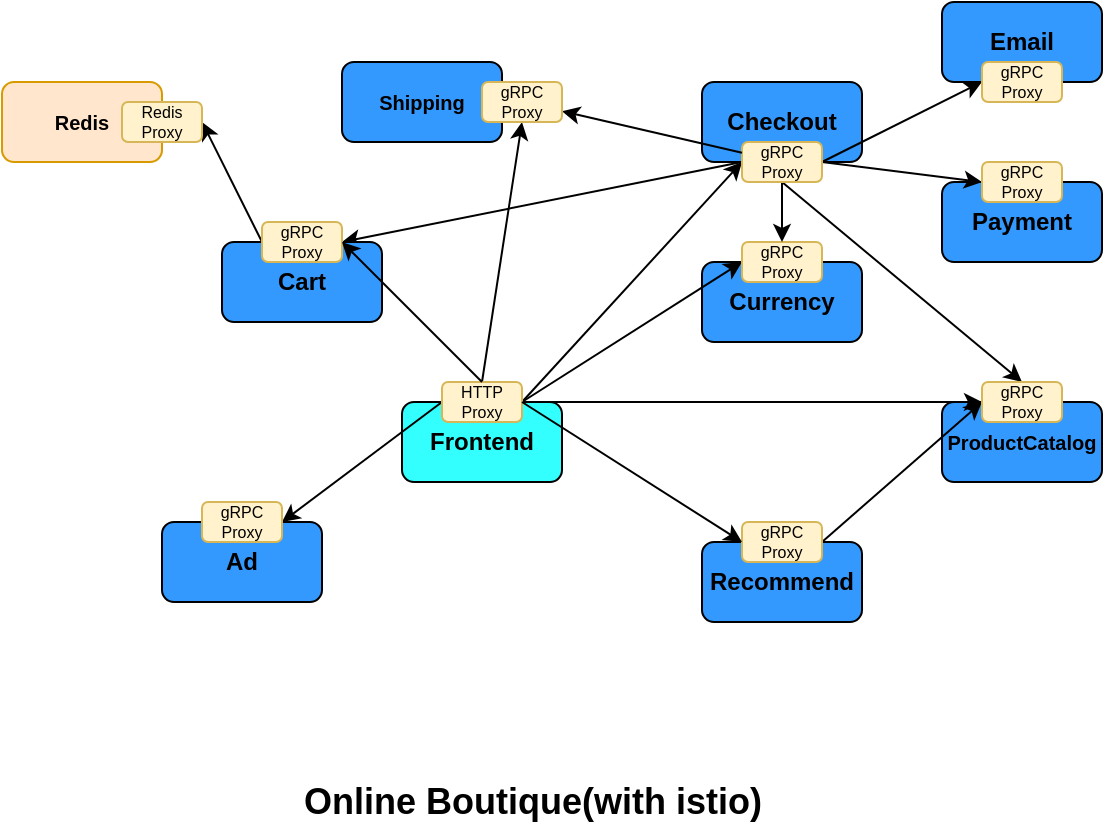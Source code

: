 <mxfile version="15.4.0" type="device"><diagram id="zeuhaIBMWXCCSv0ryQVd" name="Page-1"><mxGraphModel dx="1033" dy="633" grid="1" gridSize="10" guides="1" tooltips="1" connect="1" arrows="1" fold="1" page="1" pageScale="1" pageWidth="850" pageHeight="1100" math="0" shadow="0"><root><mxCell id="0"/><mxCell id="1" parent="0"/><mxCell id="c8qo1Mp7rLWz-56YbiCK-10" value="&lt;b&gt;Frontend&lt;/b&gt;" style="rounded=1;whiteSpace=wrap;html=1;fillColor=#33FFFF;" vertex="1" parent="1"><mxGeometry x="360" y="430" width="80" height="40" as="geometry"/></mxCell><mxCell id="c8qo1Mp7rLWz-56YbiCK-1" value="&lt;b&gt;&lt;font style=&quot;font-size: 10px&quot;&gt;ProductCatalog&lt;/font&gt;&lt;/b&gt;" style="rounded=1;whiteSpace=wrap;html=1;fillColor=#3399FF;" vertex="1" parent="1"><mxGeometry x="630" y="430" width="80" height="40" as="geometry"/></mxCell><mxCell id="c8qo1Mp7rLWz-56YbiCK-2" value="&lt;b&gt;&lt;font style=&quot;font-size: 12px&quot;&gt;Currency&lt;/font&gt;&lt;/b&gt;" style="rounded=1;whiteSpace=wrap;html=1;fillColor=#3399FF;" vertex="1" parent="1"><mxGeometry x="510" y="360" width="80" height="40" as="geometry"/></mxCell><mxCell id="c8qo1Mp7rLWz-56YbiCK-3" value="&lt;b&gt;&lt;font style=&quot;font-size: 10px&quot;&gt;Shipping&lt;/font&gt;&lt;/b&gt;" style="rounded=1;whiteSpace=wrap;html=1;fillColor=#3399FF;" vertex="1" parent="1"><mxGeometry x="330" y="260" width="80" height="40" as="geometry"/></mxCell><mxCell id="c8qo1Mp7rLWz-56YbiCK-4" value="&lt;b&gt;Email&lt;/b&gt;" style="rounded=1;whiteSpace=wrap;html=1;fillColor=#3399FF;" vertex="1" parent="1"><mxGeometry x="630" y="230" width="80" height="40" as="geometry"/></mxCell><mxCell id="c8qo1Mp7rLWz-56YbiCK-5" value="&lt;b&gt;Payment&lt;/b&gt;" style="rounded=1;whiteSpace=wrap;html=1;fillColor=#3399FF;" vertex="1" parent="1"><mxGeometry x="630" y="320" width="80" height="40" as="geometry"/></mxCell><mxCell id="c8qo1Mp7rLWz-56YbiCK-6" value="&lt;b&gt;Checkout&lt;/b&gt;" style="rounded=1;whiteSpace=wrap;html=1;fillColor=#3399FF;" vertex="1" parent="1"><mxGeometry x="510" y="270" width="80" height="40" as="geometry"/></mxCell><mxCell id="c8qo1Mp7rLWz-56YbiCK-7" style="edgeStyle=none;rounded=0;orthogonalLoop=1;jettySize=auto;html=1;exitX=0.75;exitY=0;exitDx=0;exitDy=0;entryX=0;entryY=0.5;entryDx=0;entryDy=0;" edge="1" parent="1" source="c8qo1Mp7rLWz-56YbiCK-10" target="c8qo1Mp7rLWz-56YbiCK-36"><mxGeometry relative="1" as="geometry"/></mxCell><mxCell id="c8qo1Mp7rLWz-56YbiCK-8" style="edgeStyle=none;rounded=0;orthogonalLoop=1;jettySize=auto;html=1;exitX=0.75;exitY=0;exitDx=0;exitDy=0;entryX=0;entryY=0.5;entryDx=0;entryDy=0;" edge="1" parent="1" source="c8qo1Mp7rLWz-56YbiCK-10" target="c8qo1Mp7rLWz-56YbiCK-35"><mxGeometry relative="1" as="geometry"/></mxCell><mxCell id="c8qo1Mp7rLWz-56YbiCK-9" style="edgeStyle=none;rounded=0;orthogonalLoop=1;jettySize=auto;html=1;exitX=1;exitY=0.5;exitDx=0;exitDy=0;entryX=0;entryY=0.5;entryDx=0;entryDy=0;startArrow=none;" edge="1" parent="1" source="c8qo1Mp7rLWz-56YbiCK-38" target="c8qo1Mp7rLWz-56YbiCK-17"><mxGeometry relative="1" as="geometry"/></mxCell><mxCell id="c8qo1Mp7rLWz-56YbiCK-68" style="edgeStyle=none;rounded=0;orthogonalLoop=1;jettySize=auto;html=1;exitX=0.25;exitY=0;exitDx=0;exitDy=0;startArrow=none;startFill=0;endArrow=classic;endFill=1;entryX=0.75;entryY=0;entryDx=0;entryDy=0;" edge="1" parent="1" source="c8qo1Mp7rLWz-56YbiCK-10" target="c8qo1Mp7rLWz-56YbiCK-55"><mxGeometry relative="1" as="geometry"/></mxCell><mxCell id="c8qo1Mp7rLWz-56YbiCK-11" style="rounded=0;orthogonalLoop=1;jettySize=auto;html=1;exitX=0.75;exitY=1;exitDx=0;exitDy=0;entryX=0;entryY=0.5;entryDx=0;entryDy=0;" edge="1" parent="1" source="c8qo1Mp7rLWz-56YbiCK-6" target="c8qo1Mp7rLWz-56YbiCK-40"><mxGeometry relative="1" as="geometry"/></mxCell><mxCell id="c8qo1Mp7rLWz-56YbiCK-12" style="edgeStyle=none;rounded=0;orthogonalLoop=1;jettySize=auto;html=1;exitX=1;exitY=0.5;exitDx=0;exitDy=0;entryX=0;entryY=0.5;entryDx=0;entryDy=0;" edge="1" parent="1" source="c8qo1Mp7rLWz-56YbiCK-36" target="c8qo1Mp7rLWz-56YbiCK-41"><mxGeometry relative="1" as="geometry"/></mxCell><mxCell id="c8qo1Mp7rLWz-56YbiCK-67" style="edgeStyle=none;rounded=0;orthogonalLoop=1;jettySize=auto;html=1;exitX=0.75;exitY=0;exitDx=0;exitDy=0;entryX=0.25;entryY=0;entryDx=0;entryDy=0;startArrow=none;startFill=0;endArrow=classic;endFill=1;" edge="1" parent="1" source="c8qo1Mp7rLWz-56YbiCK-17" target="c8qo1Mp7rLWz-56YbiCK-1"><mxGeometry relative="1" as="geometry"/></mxCell><mxCell id="c8qo1Mp7rLWz-56YbiCK-17" value="&lt;b&gt;Recommend&lt;/b&gt;" style="rounded=1;whiteSpace=wrap;html=1;fillColor=#3399FF;" vertex="1" parent="1"><mxGeometry x="510" y="500" width="80" height="40" as="geometry"/></mxCell><mxCell id="c8qo1Mp7rLWz-56YbiCK-32" value="&lt;font style=&quot;font-size: 18px&quot;&gt;&lt;b&gt;Online Boutique(with istio)&lt;/b&gt;&lt;/font&gt;" style="text;html=1;align=center;verticalAlign=middle;resizable=0;points=[];autosize=1;strokeColor=none;fillColor=none;" vertex="1" parent="1"><mxGeometry x="305" y="620" width="240" height="20" as="geometry"/></mxCell><mxCell id="c8qo1Mp7rLWz-56YbiCK-33" style="rounded=0;orthogonalLoop=1;jettySize=auto;html=1;exitX=1;exitY=0.5;exitDx=0;exitDy=0;entryX=0;entryY=0.5;entryDx=0;entryDy=0;" edge="1" parent="1" source="c8qo1Mp7rLWz-56YbiCK-34" target="c8qo1Mp7rLWz-56YbiCK-37"><mxGeometry relative="1" as="geometry"/></mxCell><mxCell id="c8qo1Mp7rLWz-56YbiCK-63" style="edgeStyle=none;rounded=0;orthogonalLoop=1;jettySize=auto;html=1;exitX=0.5;exitY=0;exitDx=0;exitDy=0;entryX=0.5;entryY=1;entryDx=0;entryDy=0;startArrow=none;startFill=0;endArrow=classic;endFill=1;" edge="1" parent="1" source="c8qo1Mp7rLWz-56YbiCK-34" target="c8qo1Mp7rLWz-56YbiCK-42"><mxGeometry relative="1" as="geometry"/></mxCell><mxCell id="c8qo1Mp7rLWz-56YbiCK-34" value="&lt;font style=&quot;font-size: 8px&quot;&gt;HTTP Proxy&lt;/font&gt;" style="rounded=1;whiteSpace=wrap;html=1;fontSize=7;fillColor=#fff2cc;strokeColor=#d6b656;" vertex="1" parent="1"><mxGeometry x="380" y="420" width="40" height="20" as="geometry"/></mxCell><mxCell id="c8qo1Mp7rLWz-56YbiCK-35" value="&lt;font style=&quot;font-size: 8px&quot;&gt;gRPC Proxy&lt;/font&gt;" style="rounded=1;whiteSpace=wrap;html=1;fontSize=7;fillColor=#fff2cc;strokeColor=#d6b656;" vertex="1" parent="1"><mxGeometry x="530" y="350" width="40" height="20" as="geometry"/></mxCell><mxCell id="c8qo1Mp7rLWz-56YbiCK-65" style="edgeStyle=none;rounded=0;orthogonalLoop=1;jettySize=auto;html=1;exitX=0.5;exitY=1;exitDx=0;exitDy=0;entryX=0.5;entryY=0;entryDx=0;entryDy=0;startArrow=none;startFill=0;endArrow=classic;endFill=1;" edge="1" parent="1" source="c8qo1Mp7rLWz-56YbiCK-36" target="c8qo1Mp7rLWz-56YbiCK-37"><mxGeometry relative="1" as="geometry"/></mxCell><mxCell id="c8qo1Mp7rLWz-56YbiCK-66" style="edgeStyle=none;rounded=0;orthogonalLoop=1;jettySize=auto;html=1;exitX=0.5;exitY=1;exitDx=0;exitDy=0;entryX=0.5;entryY=0;entryDx=0;entryDy=0;startArrow=none;startFill=0;endArrow=classic;endFill=1;" edge="1" parent="1" source="c8qo1Mp7rLWz-56YbiCK-36" target="c8qo1Mp7rLWz-56YbiCK-35"><mxGeometry relative="1" as="geometry"/></mxCell><mxCell id="c8qo1Mp7rLWz-56YbiCK-72" style="edgeStyle=none;rounded=0;orthogonalLoop=1;jettySize=auto;html=1;exitX=0;exitY=0.5;exitDx=0;exitDy=0;entryX=1;entryY=0.5;entryDx=0;entryDy=0;startArrow=none;startFill=0;endArrow=classic;endFill=1;" edge="1" parent="1" source="c8qo1Mp7rLWz-56YbiCK-36" target="c8qo1Mp7rLWz-56YbiCK-71"><mxGeometry relative="1" as="geometry"/></mxCell><mxCell id="c8qo1Mp7rLWz-56YbiCK-36" value="&lt;font style=&quot;font-size: 8px&quot;&gt;gRPC Proxy&lt;/font&gt;" style="rounded=1;whiteSpace=wrap;html=1;fontSize=7;fillColor=#fff2cc;strokeColor=#d6b656;" vertex="1" parent="1"><mxGeometry x="530" y="300" width="40" height="20" as="geometry"/></mxCell><mxCell id="c8qo1Mp7rLWz-56YbiCK-37" value="&lt;font style=&quot;font-size: 8px&quot;&gt;gRPC Proxy&lt;/font&gt;" style="rounded=1;whiteSpace=wrap;html=1;fontSize=7;fillColor=#fff2cc;strokeColor=#d6b656;" vertex="1" parent="1"><mxGeometry x="650" y="420" width="40" height="20" as="geometry"/></mxCell><mxCell id="c8qo1Mp7rLWz-56YbiCK-38" value="&lt;font style=&quot;font-size: 8px&quot;&gt;gRPC Proxy&lt;/font&gt;" style="rounded=1;whiteSpace=wrap;html=1;fontSize=7;fillColor=#fff2cc;strokeColor=#d6b656;" vertex="1" parent="1"><mxGeometry x="530" y="490" width="40" height="20" as="geometry"/></mxCell><mxCell id="c8qo1Mp7rLWz-56YbiCK-39" value="" style="edgeStyle=none;rounded=0;orthogonalLoop=1;jettySize=auto;html=1;exitX=0.75;exitY=0;exitDx=0;exitDy=0;endArrow=classic;entryX=0;entryY=0.5;entryDx=0;entryDy=0;endFill=1;" edge="1" parent="1" source="c8qo1Mp7rLWz-56YbiCK-10" target="c8qo1Mp7rLWz-56YbiCK-38"><mxGeometry relative="1" as="geometry"><mxPoint x="440" y="450" as="sourcePoint"/><mxPoint x="480" y="570" as="targetPoint"/></mxGeometry></mxCell><mxCell id="c8qo1Mp7rLWz-56YbiCK-40" value="&lt;font style=&quot;font-size: 8px&quot;&gt;gRPC Proxy&lt;/font&gt;" style="rounded=1;whiteSpace=wrap;html=1;fontSize=7;fillColor=#fff2cc;strokeColor=#d6b656;" vertex="1" parent="1"><mxGeometry x="650" y="260" width="40" height="20" as="geometry"/></mxCell><mxCell id="c8qo1Mp7rLWz-56YbiCK-41" value="&lt;font style=&quot;font-size: 8px&quot;&gt;gRPC Proxy&lt;/font&gt;" style="rounded=1;whiteSpace=wrap;html=1;fontSize=7;fillColor=#fff2cc;strokeColor=#d6b656;" vertex="1" parent="1"><mxGeometry x="650" y="310" width="40" height="20" as="geometry"/></mxCell><mxCell id="c8qo1Mp7rLWz-56YbiCK-62" value="" style="edgeStyle=none;rounded=0;orthogonalLoop=1;jettySize=auto;html=1;startArrow=classic;startFill=1;endArrow=none;endFill=0;" edge="1" parent="1" source="c8qo1Mp7rLWz-56YbiCK-42" target="c8qo1Mp7rLWz-56YbiCK-36"><mxGeometry relative="1" as="geometry"/></mxCell><mxCell id="c8qo1Mp7rLWz-56YbiCK-42" value="&lt;font style=&quot;font-size: 8px&quot;&gt;gRPC Proxy&lt;/font&gt;" style="rounded=1;whiteSpace=wrap;html=1;fontSize=7;fillColor=#fff2cc;strokeColor=#d6b656;" vertex="1" parent="1"><mxGeometry x="400" y="270" width="40" height="20" as="geometry"/></mxCell><mxCell id="c8qo1Mp7rLWz-56YbiCK-55" value="&lt;b&gt;Ad&lt;/b&gt;" style="rounded=1;whiteSpace=wrap;html=1;fillColor=#3399FF;" vertex="1" parent="1"><mxGeometry x="240" y="490" width="80" height="40" as="geometry"/></mxCell><mxCell id="c8qo1Mp7rLWz-56YbiCK-58" value="&lt;font style=&quot;font-size: 8px&quot;&gt;gRPC Proxy&lt;/font&gt;" style="rounded=1;whiteSpace=wrap;html=1;fontSize=7;fillColor=#fff2cc;strokeColor=#d6b656;" vertex="1" parent="1"><mxGeometry x="260" y="480" width="40" height="20" as="geometry"/></mxCell><mxCell id="c8qo1Mp7rLWz-56YbiCK-69" value="&lt;b&gt;&lt;font style=&quot;font-size: 12px&quot;&gt;Cart&lt;/font&gt;&lt;/b&gt;" style="rounded=1;whiteSpace=wrap;html=1;fillColor=#3399FF;" vertex="1" parent="1"><mxGeometry x="270" y="350" width="80" height="40" as="geometry"/></mxCell><mxCell id="c8qo1Mp7rLWz-56YbiCK-75" style="edgeStyle=none;rounded=0;orthogonalLoop=1;jettySize=auto;html=1;exitX=0;exitY=0.5;exitDx=0;exitDy=0;startArrow=none;startFill=0;endArrow=classic;endFill=1;entryX=1;entryY=0.5;entryDx=0;entryDy=0;" edge="1" parent="1" source="c8qo1Mp7rLWz-56YbiCK-71" target="c8qo1Mp7rLWz-56YbiCK-76"><mxGeometry relative="1" as="geometry"><mxPoint x="270" y="310" as="targetPoint"/></mxGeometry></mxCell><mxCell id="c8qo1Mp7rLWz-56YbiCK-71" value="&lt;font style=&quot;font-size: 8px&quot;&gt;gRPC Proxy&lt;/font&gt;" style="rounded=1;whiteSpace=wrap;html=1;fontSize=7;fillColor=#fff2cc;strokeColor=#d6b656;" vertex="1" parent="1"><mxGeometry x="290" y="340" width="40" height="20" as="geometry"/></mxCell><mxCell id="c8qo1Mp7rLWz-56YbiCK-73" style="edgeStyle=none;rounded=0;orthogonalLoop=1;jettySize=auto;html=1;exitX=0.5;exitY=0;exitDx=0;exitDy=0;entryX=1;entryY=0.5;entryDx=0;entryDy=0;startArrow=none;startFill=0;endArrow=classic;endFill=1;" edge="1" parent="1" source="c8qo1Mp7rLWz-56YbiCK-34" target="c8qo1Mp7rLWz-56YbiCK-71"><mxGeometry relative="1" as="geometry"/></mxCell><mxCell id="c8qo1Mp7rLWz-56YbiCK-74" value="&lt;span style=&quot;font-size: 10px&quot;&gt;&lt;b&gt;Redis&lt;/b&gt;&lt;/span&gt;" style="rounded=1;whiteSpace=wrap;html=1;fillColor=#ffe6cc;strokeColor=#d79b00;" vertex="1" parent="1"><mxGeometry x="160" y="270" width="80" height="40" as="geometry"/></mxCell><mxCell id="c8qo1Mp7rLWz-56YbiCK-76" value="&lt;font style=&quot;font-size: 8px&quot;&gt;Redis Proxy&lt;/font&gt;" style="rounded=1;whiteSpace=wrap;html=1;fontSize=7;fillColor=#fff2cc;strokeColor=#d6b656;" vertex="1" parent="1"><mxGeometry x="220" y="280" width="40" height="20" as="geometry"/></mxCell></root></mxGraphModel></diagram></mxfile>